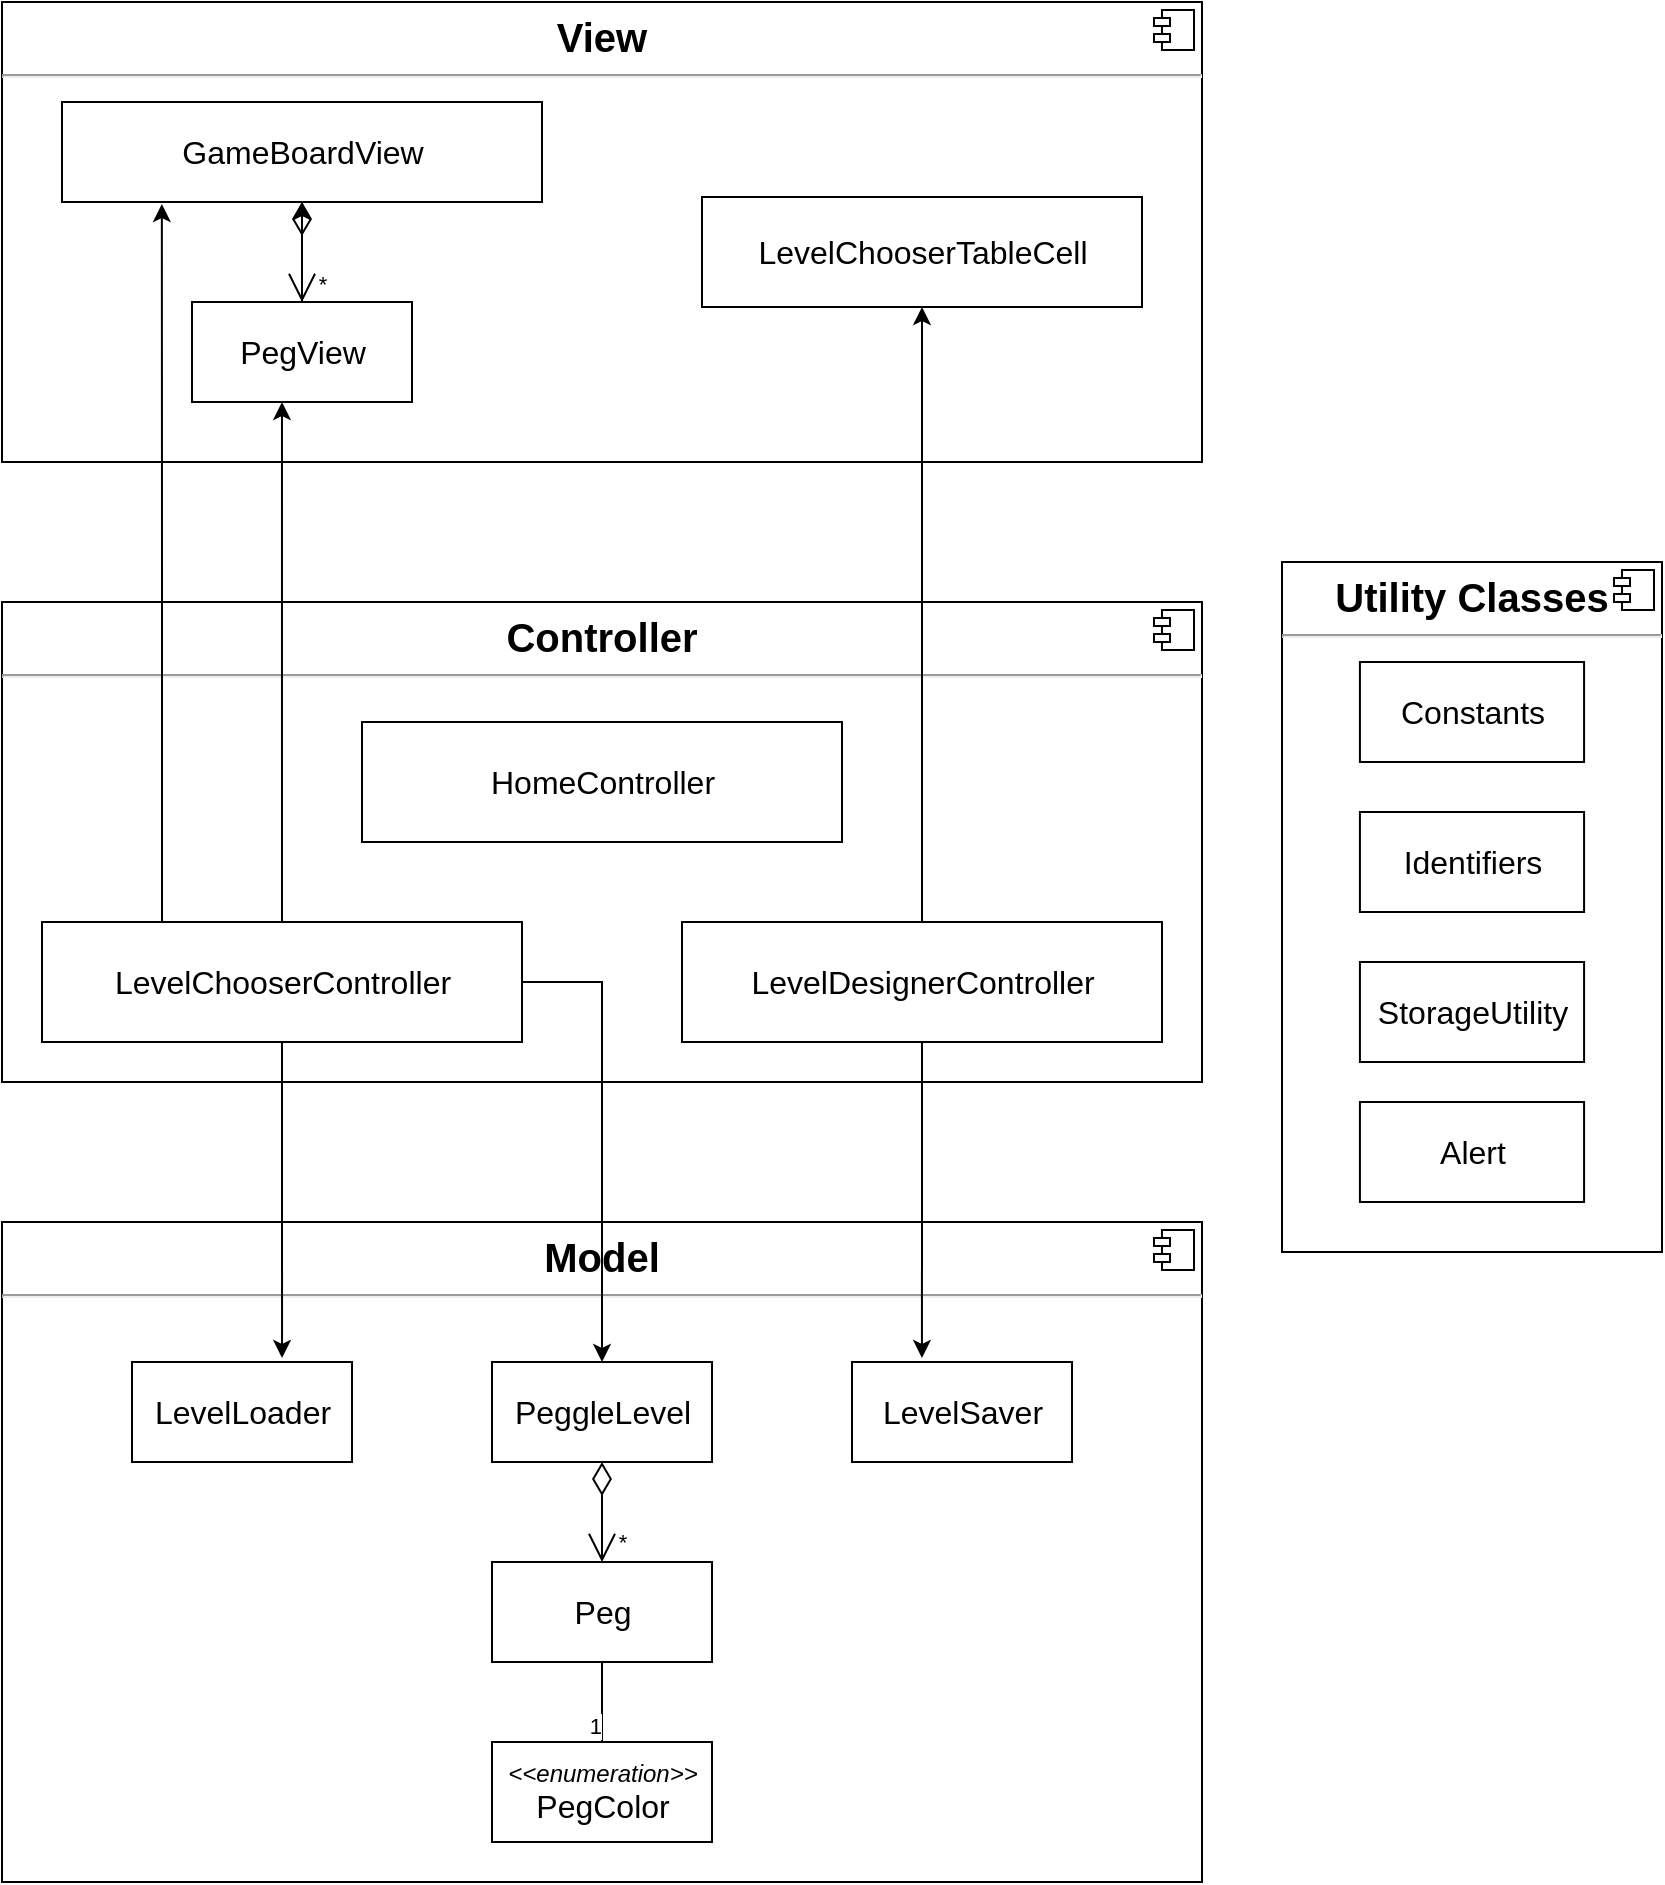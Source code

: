 <mxfile version="14.1.8" type="device"><diagram id="fhBqnHq1IshxXnvw0Y61" name="Class Diagram"><mxGraphModel dx="850" dy="1658" grid="1" gridSize="10" guides="1" tooltips="1" connect="1" arrows="1" fold="1" page="1" pageScale="1" pageWidth="850" pageHeight="1100" math="0" shadow="0"><root><mxCell id="0"/><mxCell id="1" parent="0"/><mxCell id="DaHeIRnf_k36PP9J369p-8" value="&lt;p style=&quot;margin: 0px ; margin-top: 6px ; text-align: center&quot;&gt;&lt;b&gt;&lt;font style=&quot;font-size: 20px&quot;&gt;Model&lt;/font&gt;&lt;/b&gt;&lt;/p&gt;&lt;hr&gt;&lt;p style=&quot;margin: 0px ; margin-left: 8px&quot;&gt;&lt;br&gt;&lt;/p&gt;" style="align=left;overflow=fill;html=1;dropTarget=0;" parent="1" vertex="1"><mxGeometry y="-470" width="600" height="330" as="geometry"/></mxCell><mxCell id="DaHeIRnf_k36PP9J369p-9" value="" style="shape=component;jettyWidth=8;jettyHeight=4;" parent="DaHeIRnf_k36PP9J369p-8" vertex="1"><mxGeometry x="1" width="20" height="20" relative="1" as="geometry"><mxPoint x="-24" y="4" as="offset"/></mxGeometry></mxCell><mxCell id="DaHeIRnf_k36PP9J369p-10" value="&lt;p style=&quot;margin: 0px ; margin-top: 6px ; text-align: center&quot;&gt;&lt;b&gt;&lt;font style=&quot;font-size: 20px&quot;&gt;Controller&lt;/font&gt;&lt;/b&gt;&lt;/p&gt;&lt;hr&gt;&lt;p style=&quot;margin: 0px ; margin-left: 8px&quot;&gt;&lt;br&gt;&lt;/p&gt;" style="align=left;overflow=fill;html=1;dropTarget=0;" parent="1" vertex="1"><mxGeometry y="-780" width="600" height="240" as="geometry"/></mxCell><mxCell id="DaHeIRnf_k36PP9J369p-11" value="" style="shape=component;jettyWidth=8;jettyHeight=4;" parent="DaHeIRnf_k36PP9J369p-10" vertex="1"><mxGeometry x="1" width="20" height="20" relative="1" as="geometry"><mxPoint x="-24" y="4" as="offset"/></mxGeometry></mxCell><mxCell id="DaHeIRnf_k36PP9J369p-14" value="&lt;p style=&quot;margin: 0px ; margin-top: 6px ; text-align: center&quot;&gt;&lt;b&gt;&lt;font style=&quot;font-size: 20px&quot;&gt;View&lt;/font&gt;&lt;/b&gt;&lt;/p&gt;&lt;hr&gt;&lt;p style=&quot;margin: 0px ; margin-left: 8px&quot;&gt;&lt;br&gt;&lt;/p&gt;" style="align=left;overflow=fill;html=1;dropTarget=0;" parent="1" vertex="1"><mxGeometry y="-1080" width="600" height="230" as="geometry"/></mxCell><mxCell id="DaHeIRnf_k36PP9J369p-15" value="" style="shape=component;jettyWidth=8;jettyHeight=4;" parent="DaHeIRnf_k36PP9J369p-14" vertex="1"><mxGeometry x="1" width="20" height="20" relative="1" as="geometry"><mxPoint x="-24" y="4" as="offset"/></mxGeometry></mxCell><mxCell id="DaHeIRnf_k36PP9J369p-16" value="&lt;font style=&quot;font-size: 16px&quot;&gt;LevelLoader&lt;/font&gt;" style="html=1;" parent="1" vertex="1"><mxGeometry x="65" y="-400" width="110" height="50" as="geometry"/></mxCell><mxCell id="DaHeIRnf_k36PP9J369p-20" value="&lt;font style=&quot;font-size: 16px&quot;&gt;LevelSaver&lt;br&gt;&lt;/font&gt;" style="html=1;" parent="1" vertex="1"><mxGeometry x="425" y="-400" width="110" height="50" as="geometry"/></mxCell><mxCell id="DaHeIRnf_k36PP9J369p-31" value="" style="group" parent="1" vertex="1" connectable="0"><mxGeometry x="245" y="-400" width="110" height="240" as="geometry"/></mxCell><mxCell id="DaHeIRnf_k36PP9J369p-17" value="&lt;font style=&quot;font-size: 16px&quot;&gt;PeggleLevel&lt;/font&gt;" style="html=1;" parent="DaHeIRnf_k36PP9J369p-31" vertex="1"><mxGeometry width="110" height="50" as="geometry"/></mxCell><mxCell id="DaHeIRnf_k36PP9J369p-18" value="&lt;font style=&quot;font-size: 16px&quot;&gt;Peg&lt;/font&gt;" style="html=1;" parent="DaHeIRnf_k36PP9J369p-31" vertex="1"><mxGeometry y="100" width="110" height="50" as="geometry"/></mxCell><mxCell id="DaHeIRnf_k36PP9J369p-25" value="&lt;font&gt;&lt;font style=&quot;font-size: 12px&quot;&gt;&lt;i&gt;&amp;lt;&amp;lt;enumeration&amp;gt;&amp;gt;&lt;/i&gt;&lt;/font&gt;&lt;br&gt;&lt;span style=&quot;font-size: 16px&quot;&gt;PegColor&lt;/span&gt;&lt;/font&gt;" style="html=1;" parent="DaHeIRnf_k36PP9J369p-31" vertex="1"><mxGeometry y="190" width="110" height="50" as="geometry"/></mxCell><mxCell id="DaHeIRnf_k36PP9J369p-22" value="" style="endArrow=open;html=1;endSize=12;startArrow=diamondThin;startSize=14;startFill=0;edgeStyle=orthogonalEdgeStyle;align=left;verticalAlign=bottom;entryX=0.5;entryY=0;entryDx=0;entryDy=0;exitX=0.5;exitY=1;exitDx=0;exitDy=0;" parent="DaHeIRnf_k36PP9J369p-31" source="DaHeIRnf_k36PP9J369p-17" target="DaHeIRnf_k36PP9J369p-18" edge="1"><mxGeometry x="-0.2" y="35" relative="1" as="geometry"><mxPoint x="460" y="340" as="sourcePoint"/><mxPoint x="620" y="340" as="targetPoint"/><Array as="points"/><mxPoint as="offset"/></mxGeometry></mxCell><mxCell id="DaHeIRnf_k36PP9J369p-24" value="*" style="edgeLabel;html=1;align=center;verticalAlign=middle;resizable=0;points=[];" parent="DaHeIRnf_k36PP9J369p-22" vertex="1" connectable="0"><mxGeometry x="0.65" y="1" relative="1" as="geometry"><mxPoint x="9" y="-1.38" as="offset"/></mxGeometry></mxCell><mxCell id="DaHeIRnf_k36PP9J369p-28" value="" style="endArrow=none;html=1;edgeStyle=orthogonalEdgeStyle;exitX=0.5;exitY=1;exitDx=0;exitDy=0;entryX=0.5;entryY=0;entryDx=0;entryDy=0;" parent="DaHeIRnf_k36PP9J369p-31" source="DaHeIRnf_k36PP9J369p-18" target="DaHeIRnf_k36PP9J369p-25" edge="1"><mxGeometry relative="1" as="geometry"><mxPoint x="390" y="430" as="sourcePoint"/><mxPoint x="550" y="430" as="targetPoint"/></mxGeometry></mxCell><mxCell id="DaHeIRnf_k36PP9J369p-30" value="1" style="edgeLabel;resizable=0;html=1;align=right;verticalAlign=bottom;" parent="DaHeIRnf_k36PP9J369p-28" connectable="0" vertex="1"><mxGeometry x="1" relative="1" as="geometry"/></mxCell><mxCell id="DaHeIRnf_k36PP9J369p-35" style="edgeStyle=orthogonalEdgeStyle;rounded=0;orthogonalLoop=1;jettySize=auto;html=1;exitX=0.5;exitY=1;exitDx=0;exitDy=0;entryX=0.682;entryY=-0.04;entryDx=0;entryDy=0;entryPerimeter=0;" parent="1" source="DaHeIRnf_k36PP9J369p-32" target="DaHeIRnf_k36PP9J369p-16" edge="1"><mxGeometry relative="1" as="geometry"/></mxCell><mxCell id="DaHeIRnf_k36PP9J369p-38" style="edgeStyle=orthogonalEdgeStyle;rounded=0;orthogonalLoop=1;jettySize=auto;html=1;exitX=1;exitY=0.5;exitDx=0;exitDy=0;entryX=0.5;entryY=0;entryDx=0;entryDy=0;" parent="1" source="DaHeIRnf_k36PP9J369p-32" target="DaHeIRnf_k36PP9J369p-17" edge="1"><mxGeometry relative="1" as="geometry"/></mxCell><mxCell id="DaHeIRnf_k36PP9J369p-63" style="edgeStyle=orthogonalEdgeStyle;rounded=0;orthogonalLoop=1;jettySize=auto;html=1;exitX=0.5;exitY=0;exitDx=0;exitDy=0;entryX=0.409;entryY=1;entryDx=0;entryDy=0;entryPerimeter=0;" parent="1" source="DaHeIRnf_k36PP9J369p-32" target="DaHeIRnf_k36PP9J369p-41" edge="1"><mxGeometry relative="1" as="geometry"/></mxCell><mxCell id="DaHeIRnf_k36PP9J369p-64" style="edgeStyle=orthogonalEdgeStyle;rounded=0;orthogonalLoop=1;jettySize=auto;html=1;exitX=0.25;exitY=0;exitDx=0;exitDy=0;entryX=0.208;entryY=1.02;entryDx=0;entryDy=0;entryPerimeter=0;" parent="1" source="DaHeIRnf_k36PP9J369p-32" target="DaHeIRnf_k36PP9J369p-45" edge="1"><mxGeometry relative="1" as="geometry"/></mxCell><mxCell id="DaHeIRnf_k36PP9J369p-32" value="&lt;font style=&quot;font-size: 16px&quot;&gt;LevelChooserController&lt;/font&gt;" style="html=1;" parent="1" vertex="1"><mxGeometry x="20" y="-620" width="240" height="60" as="geometry"/></mxCell><mxCell id="DaHeIRnf_k36PP9J369p-36" style="edgeStyle=orthogonalEdgeStyle;rounded=0;orthogonalLoop=1;jettySize=auto;html=1;exitX=0.5;exitY=1;exitDx=0;exitDy=0;entryX=0.318;entryY=-0.04;entryDx=0;entryDy=0;entryPerimeter=0;" parent="1" source="DaHeIRnf_k36PP9J369p-33" target="DaHeIRnf_k36PP9J369p-20" edge="1"><mxGeometry relative="1" as="geometry"/></mxCell><mxCell id="DaHeIRnf_k36PP9J369p-65" style="edgeStyle=orthogonalEdgeStyle;rounded=0;orthogonalLoop=1;jettySize=auto;html=1;exitX=0.5;exitY=0;exitDx=0;exitDy=0;entryX=0.5;entryY=1;entryDx=0;entryDy=0;" parent="1" source="DaHeIRnf_k36PP9J369p-33" target="DaHeIRnf_k36PP9J369p-60" edge="1"><mxGeometry relative="1" as="geometry"/></mxCell><mxCell id="DaHeIRnf_k36PP9J369p-33" value="&lt;font style=&quot;font-size: 16px&quot;&gt;LevelDesignerController&lt;/font&gt;" style="html=1;" parent="1" vertex="1"><mxGeometry x="340" y="-620" width="240" height="60" as="geometry"/></mxCell><mxCell id="DaHeIRnf_k36PP9J369p-34" value="&lt;font style=&quot;font-size: 16px&quot;&gt;HomeController&lt;/font&gt;" style="html=1;" parent="1" vertex="1"><mxGeometry x="180" y="-720" width="240" height="60" as="geometry"/></mxCell><mxCell id="DaHeIRnf_k36PP9J369p-53" value="" style="group" parent="1" vertex="1" connectable="0"><mxGeometry x="30" y="-1030" width="240" height="150" as="geometry"/></mxCell><mxCell id="DaHeIRnf_k36PP9J369p-41" value="&lt;font style=&quot;font-size: 16px&quot;&gt;PegView&lt;/font&gt;" style="html=1;" parent="DaHeIRnf_k36PP9J369p-53" vertex="1"><mxGeometry x="65" y="100" width="110" height="50" as="geometry"/></mxCell><mxCell id="DaHeIRnf_k36PP9J369p-45" value="&lt;font style=&quot;font-size: 16px&quot;&gt;GameBoardView&lt;br&gt;&lt;/font&gt;" style="html=1;" parent="DaHeIRnf_k36PP9J369p-53" vertex="1"><mxGeometry width="240" height="50" as="geometry"/></mxCell><mxCell id="DaHeIRnf_k36PP9J369p-48" value="" style="endArrow=open;html=1;endSize=12;startArrow=diamondThin;startSize=14;startFill=0;edgeStyle=orthogonalEdgeStyle;align=left;verticalAlign=bottom;entryX=0.5;entryY=0;entryDx=0;entryDy=0;" parent="DaHeIRnf_k36PP9J369p-53" source="DaHeIRnf_k36PP9J369p-45" target="DaHeIRnf_k36PP9J369p-41" edge="1"><mxGeometry x="1" y="10" relative="1" as="geometry"><mxPoint x="370" y="-270" as="sourcePoint"/><mxPoint x="460" y="-390" as="targetPoint"/><mxPoint as="offset"/></mxGeometry></mxCell><mxCell id="DaHeIRnf_k36PP9J369p-52" value="*" style="edgeLabel;html=1;align=center;verticalAlign=middle;resizable=0;points=[];" parent="DaHeIRnf_k36PP9J369p-48" vertex="1" connectable="0"><mxGeometry x="0.632" y="2" relative="1" as="geometry"><mxPoint x="8" as="offset"/></mxGeometry></mxCell><mxCell id="DaHeIRnf_k36PP9J369p-51" value="" style="edgeStyle=orthogonalEdgeStyle;rounded=0;orthogonalLoop=1;jettySize=auto;html=1;" parent="DaHeIRnf_k36PP9J369p-53" source="DaHeIRnf_k36PP9J369p-41" target="DaHeIRnf_k36PP9J369p-45" edge="1"><mxGeometry relative="1" as="geometry"/></mxCell><mxCell id="DaHeIRnf_k36PP9J369p-60" value="&lt;font style=&quot;font-size: 16px&quot;&gt;LevelChooserTableCell&lt;/font&gt;" style="html=1;" parent="1" vertex="1"><mxGeometry x="350" y="-982.5" width="220" height="55" as="geometry"/></mxCell><mxCell id="DaHeIRnf_k36PP9J369p-66" value="&lt;p style=&quot;margin: 0px ; margin-top: 6px ; text-align: center&quot;&gt;&lt;b&gt;&lt;font style=&quot;font-size: 20px&quot;&gt;Utility Classes&lt;/font&gt;&lt;/b&gt;&lt;/p&gt;&lt;hr&gt;&lt;p style=&quot;margin: 0px ; margin-left: 8px&quot;&gt;&lt;br&gt;&lt;/p&gt;" style="align=left;overflow=fill;html=1;dropTarget=0;" parent="1" vertex="1"><mxGeometry x="640" y="-800" width="190" height="345" as="geometry"/></mxCell><mxCell id="DaHeIRnf_k36PP9J369p-67" value="" style="shape=component;jettyWidth=8;jettyHeight=4;" parent="DaHeIRnf_k36PP9J369p-66" vertex="1"><mxGeometry x="1" width="20" height="20" relative="1" as="geometry"><mxPoint x="-24" y="4" as="offset"/></mxGeometry></mxCell><mxCell id="DaHeIRnf_k36PP9J369p-73" value="" style="group" parent="1" vertex="1" connectable="0"><mxGeometry x="678.96" y="-750" width="112.08" height="270" as="geometry"/></mxCell><mxCell id="DaHeIRnf_k36PP9J369p-68" value="&lt;font style=&quot;font-size: 16px&quot;&gt;Constants&lt;/font&gt;" style="html=1;" parent="DaHeIRnf_k36PP9J369p-73" vertex="1"><mxGeometry width="112.075" height="50" as="geometry"/></mxCell><mxCell id="DaHeIRnf_k36PP9J369p-69" value="&lt;font style=&quot;font-size: 16px&quot;&gt;Identifiers&lt;br&gt;&lt;/font&gt;" style="html=1;" parent="DaHeIRnf_k36PP9J369p-73" vertex="1"><mxGeometry x="0.002" y="75" width="112.075" height="50" as="geometry"/></mxCell><mxCell id="DaHeIRnf_k36PP9J369p-70" value="&lt;font style=&quot;font-size: 16px&quot;&gt;StorageUtility&lt;br&gt;&lt;/font&gt;" style="html=1;" parent="DaHeIRnf_k36PP9J369p-73" vertex="1"><mxGeometry x="0.003" y="150" width="112.075" height="50" as="geometry"/></mxCell><mxCell id="DaHeIRnf_k36PP9J369p-71" value="&lt;font style=&quot;font-size: 16px&quot;&gt;Alert&lt;br&gt;&lt;/font&gt;" style="html=1;" parent="DaHeIRnf_k36PP9J369p-73" vertex="1"><mxGeometry x="0.005" y="220" width="112.075" height="50" as="geometry"/></mxCell></root></mxGraphModel></diagram></mxfile>